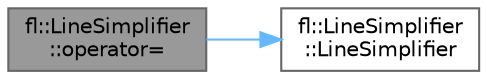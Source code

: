 digraph "fl::LineSimplifier::operator="
{
 // INTERACTIVE_SVG=YES
 // LATEX_PDF_SIZE
  bgcolor="transparent";
  edge [fontname=Helvetica,fontsize=10,labelfontname=Helvetica,labelfontsize=10];
  node [fontname=Helvetica,fontsize=10,shape=box,height=0.2,width=0.4];
  rankdir="LR";
  Node1 [id="Node000001",label="fl::LineSimplifier\l::operator=",height=0.2,width=0.4,color="gray40", fillcolor="grey60", style="filled", fontcolor="black",tooltip=" "];
  Node1 -> Node2 [id="edge1_Node000001_Node000002",color="steelblue1",style="solid",tooltip=" "];
  Node2 [id="Node000002",label="fl::LineSimplifier\l::LineSimplifier",height=0.2,width=0.4,color="grey40", fillcolor="white", style="filled",URL="$dc/d4a/classfl_1_1_line_simplifier_adae88ea0f51ef94c6bacfaba859ab1e3.html#adae88ea0f51ef94c6bacfaba859ab1e3",tooltip=" "];
}
